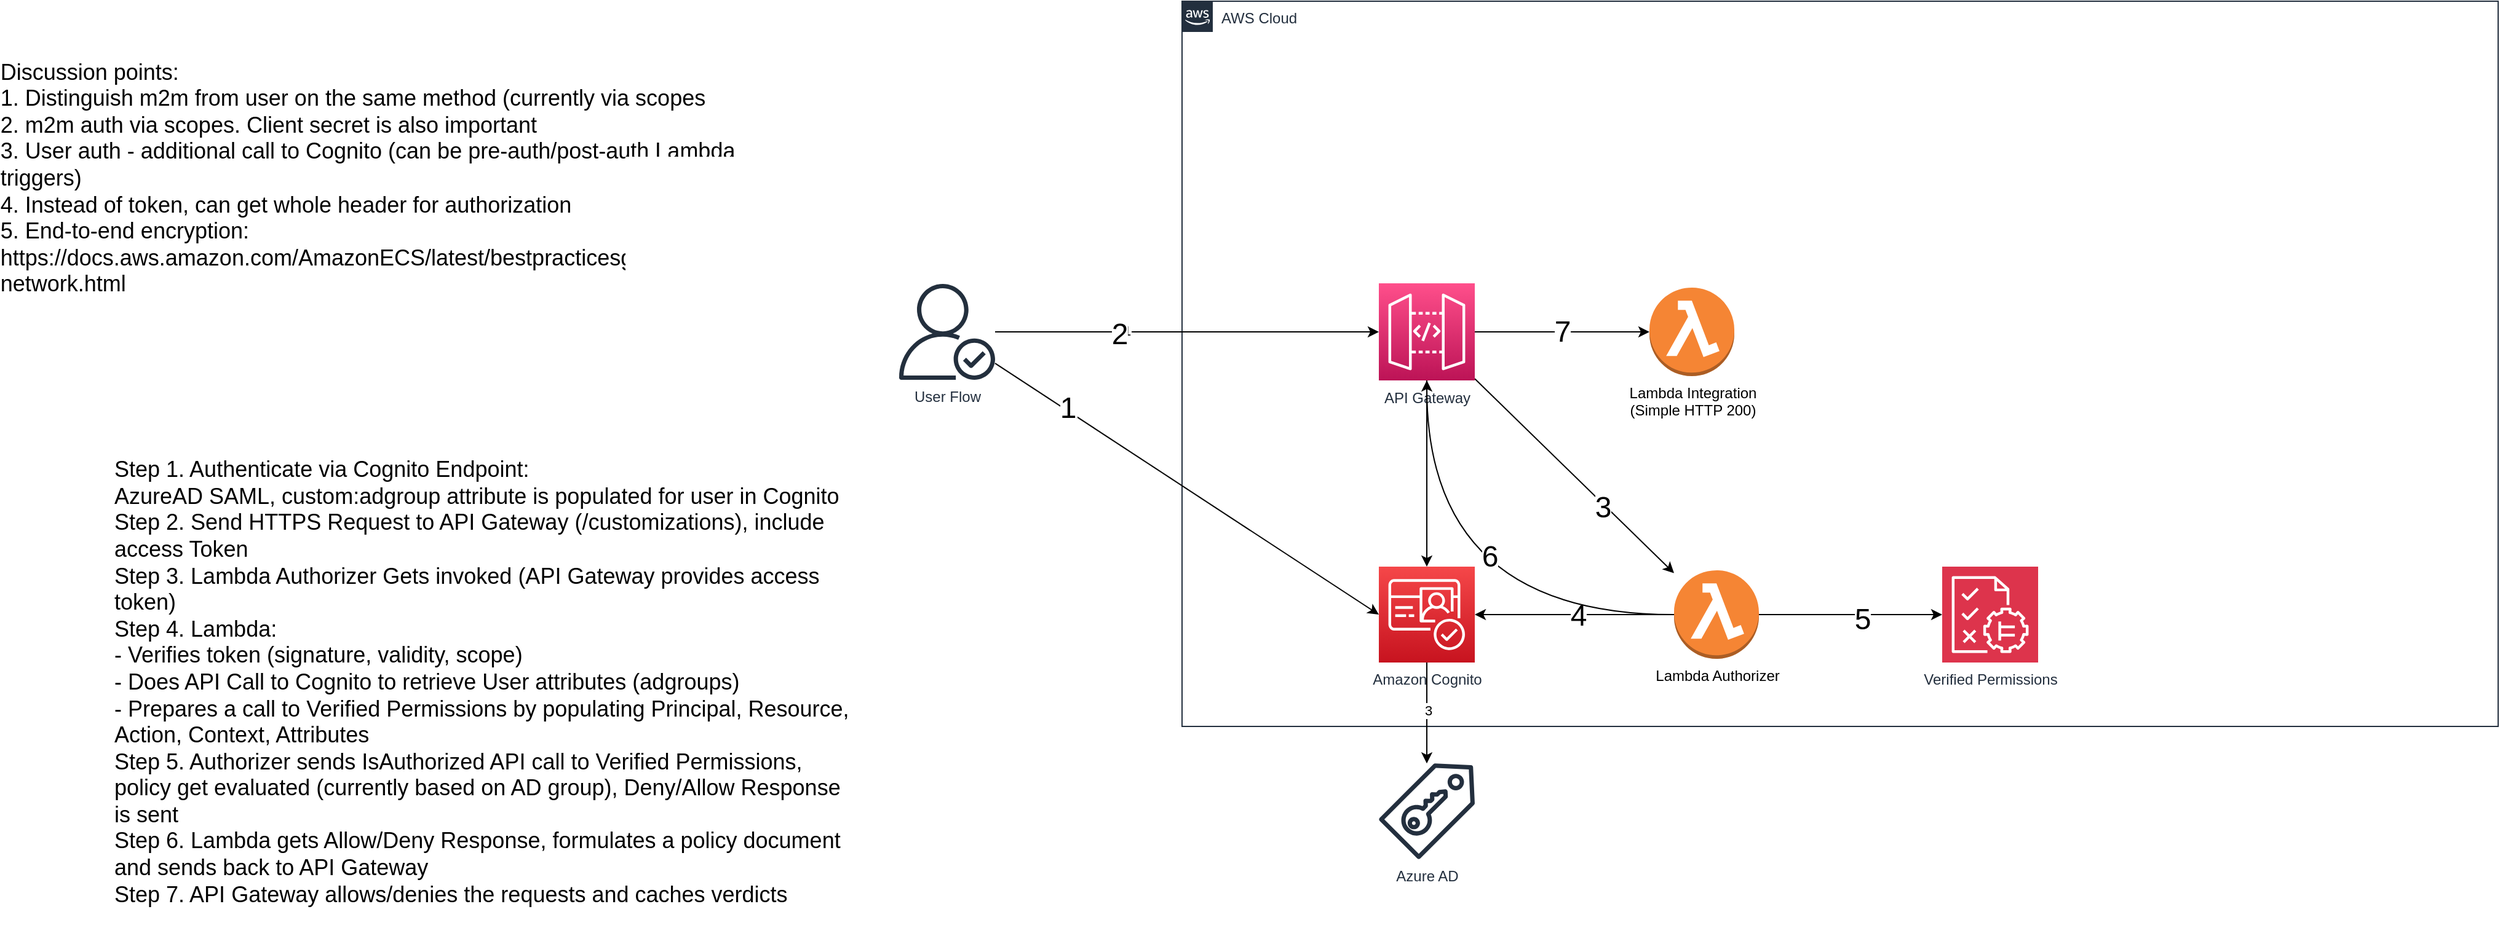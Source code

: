 <mxfile version="22.0.3" type="device" pages="2">
  <diagram name="User Flow" id="MLoj0KbqtaqQzhvXhUlK">
    <mxGraphModel dx="1194" dy="616" grid="1" gridSize="10" guides="1" tooltips="1" connect="1" arrows="1" fold="1" page="1" pageScale="1" pageWidth="827" pageHeight="1169" math="0" shadow="0">
      <root>
        <mxCell id="NTPoKg5UyQzRyYGZHsLq-0" />
        <mxCell id="NTPoKg5UyQzRyYGZHsLq-1" parent="NTPoKg5UyQzRyYGZHsLq-0" />
        <mxCell id="NTPoKg5UyQzRyYGZHsLq-2" value="AWS Cloud" style="points=[[0,0],[0.25,0],[0.5,0],[0.75,0],[1,0],[1,0.25],[1,0.5],[1,0.75],[1,1],[0.75,1],[0.5,1],[0.25,1],[0,1],[0,0.75],[0,0.5],[0,0.25]];outlineConnect=0;gradientColor=none;html=1;whiteSpace=wrap;fontSize=12;fontStyle=0;shape=mxgraph.aws4.group;grIcon=mxgraph.aws4.group_aws_cloud_alt;strokeColor=#232F3E;fillColor=none;verticalAlign=top;align=left;spacingLeft=30;fontColor=#232F3E;dashed=0;" parent="NTPoKg5UyQzRyYGZHsLq-1" vertex="1">
          <mxGeometry x="1320" y="20" width="1070" height="590" as="geometry" />
        </mxCell>
        <mxCell id="NTPoKg5UyQzRyYGZHsLq-3" style="edgeStyle=orthogonalEdgeStyle;rounded=0;orthogonalLoop=1;jettySize=auto;html=1;fontSize=16;startArrow=none;startFill=0;endArrow=classic;endFill=1;strokeWidth=1;" parent="NTPoKg5UyQzRyYGZHsLq-1" source="NTPoKg5UyQzRyYGZHsLq-5" target="NTPoKg5UyQzRyYGZHsLq-13" edge="1">
          <mxGeometry relative="1" as="geometry" />
        </mxCell>
        <mxCell id="NTPoKg5UyQzRyYGZHsLq-4" value="3" style="edgeLabel;html=1;align=center;verticalAlign=middle;resizable=0;points=[];" parent="NTPoKg5UyQzRyYGZHsLq-3" vertex="1" connectable="0">
          <mxGeometry x="-0.05" y="1" relative="1" as="geometry">
            <mxPoint as="offset" />
          </mxGeometry>
        </mxCell>
        <mxCell id="NTPoKg5UyQzRyYGZHsLq-5" value="Amazon Cognito" style="sketch=0;points=[[0,0,0],[0.25,0,0],[0.5,0,0],[0.75,0,0],[1,0,0],[0,1,0],[0.25,1,0],[0.5,1,0],[0.75,1,0],[1,1,0],[0,0.25,0],[0,0.5,0],[0,0.75,0],[1,0.25,0],[1,0.5,0],[1,0.75,0]];outlineConnect=0;fontColor=#232F3E;gradientColor=#F54749;gradientDirection=north;fillColor=#C7131F;strokeColor=#ffffff;dashed=0;verticalLabelPosition=bottom;verticalAlign=top;align=center;html=1;fontSize=12;fontStyle=0;aspect=fixed;shape=mxgraph.aws4.resourceIcon;resIcon=mxgraph.aws4.cognito;" parent="NTPoKg5UyQzRyYGZHsLq-1" vertex="1">
          <mxGeometry x="1480" y="480" width="78" height="78" as="geometry" />
        </mxCell>
        <mxCell id="NTPoKg5UyQzRyYGZHsLq-6" style="rounded=0;orthogonalLoop=1;jettySize=auto;html=1;entryX=0;entryY=0.5;entryDx=0;entryDy=0;entryPerimeter=0;fontSize=16;startArrow=none;startFill=0;endArrow=classic;endFill=1;strokeWidth=1;" parent="NTPoKg5UyQzRyYGZHsLq-1" source="NTPoKg5UyQzRyYGZHsLq-18" target="NTPoKg5UyQzRyYGZHsLq-12" edge="1">
          <mxGeometry relative="1" as="geometry">
            <mxPoint x="1147.447" y="497.907" as="sourcePoint" />
          </mxGeometry>
        </mxCell>
        <mxCell id="NTPoKg5UyQzRyYGZHsLq-7" value="1" style="edgeLabel;html=1;align=center;verticalAlign=middle;resizable=0;points=[];" parent="NTPoKg5UyQzRyYGZHsLq-6" vertex="1" connectable="0">
          <mxGeometry x="-0.316" relative="1" as="geometry">
            <mxPoint y="-1" as="offset" />
          </mxGeometry>
        </mxCell>
        <mxCell id="arEcgh8xWxT77exHGMvM-1" value="&lt;font style=&quot;font-size: 24px;&quot;&gt;2&lt;/font&gt;" style="edgeLabel;html=1;align=center;verticalAlign=middle;resizable=0;points=[];" parent="NTPoKg5UyQzRyYGZHsLq-6" vertex="1" connectable="0">
          <mxGeometry x="-0.354" y="-2" relative="1" as="geometry">
            <mxPoint as="offset" />
          </mxGeometry>
        </mxCell>
        <mxCell id="NTPoKg5UyQzRyYGZHsLq-8" style="rounded=0;orthogonalLoop=1;jettySize=auto;html=1;entryX=0;entryY=0.5;entryDx=0;entryDy=0;entryPerimeter=0;fontSize=16;startArrow=none;startFill=0;endArrow=classic;endFill=1;strokeWidth=1;" parent="NTPoKg5UyQzRyYGZHsLq-1" source="NTPoKg5UyQzRyYGZHsLq-18" target="NTPoKg5UyQzRyYGZHsLq-5" edge="1">
          <mxGeometry relative="1" as="geometry">
            <mxPoint x="1147.447" y="519" as="sourcePoint" />
          </mxGeometry>
        </mxCell>
        <mxCell id="NTPoKg5UyQzRyYGZHsLq-9" value="2" style="edgeLabel;html=1;align=center;verticalAlign=middle;resizable=0;points=[];" parent="NTPoKg5UyQzRyYGZHsLq-8" vertex="1" connectable="0">
          <mxGeometry x="-0.6" relative="1" as="geometry">
            <mxPoint as="offset" />
          </mxGeometry>
        </mxCell>
        <mxCell id="arEcgh8xWxT77exHGMvM-2" value="&lt;font style=&quot;font-size: 24px;&quot;&gt;1&lt;/font&gt;" style="edgeLabel;html=1;align=center;verticalAlign=middle;resizable=0;points=[];" parent="NTPoKg5UyQzRyYGZHsLq-8" vertex="1" connectable="0">
          <mxGeometry x="-0.633" y="2" relative="1" as="geometry">
            <mxPoint as="offset" />
          </mxGeometry>
        </mxCell>
        <mxCell id="NTPoKg5UyQzRyYGZHsLq-10" value="&lt;font style=&quot;font-size: 24px;&quot;&gt;7&lt;/font&gt;" style="edgeStyle=orthogonalEdgeStyle;rounded=0;orthogonalLoop=1;jettySize=auto;html=1;entryX=0;entryY=0.5;entryDx=0;entryDy=0;entryPerimeter=0;fontSize=16;startArrow=none;startFill=0;endArrow=classic;endFill=1;strokeWidth=1;" parent="NTPoKg5UyQzRyYGZHsLq-1" source="NTPoKg5UyQzRyYGZHsLq-12" target="NTPoKg5UyQzRyYGZHsLq-15" edge="1">
          <mxGeometry relative="1" as="geometry">
            <mxPoint x="1670.0" y="289" as="targetPoint" />
          </mxGeometry>
        </mxCell>
        <mxCell id="NTPoKg5UyQzRyYGZHsLq-11" style="rounded=0;orthogonalLoop=1;jettySize=auto;html=1;entryX=0.5;entryY=0;entryDx=0;entryDy=0;entryPerimeter=0;fontSize=16;startArrow=none;startFill=0;endArrow=classic;endFill=1;strokeWidth=1;exitX=0.5;exitY=1;exitDx=0;exitDy=0;exitPerimeter=0;" parent="NTPoKg5UyQzRyYGZHsLq-1" source="NTPoKg5UyQzRyYGZHsLq-12" target="NTPoKg5UyQzRyYGZHsLq-5" edge="1">
          <mxGeometry relative="1" as="geometry" />
        </mxCell>
        <mxCell id="m7LpUPvvOH7dx9Ipu9ex-2" style="rounded=0;orthogonalLoop=1;jettySize=auto;html=1;" parent="NTPoKg5UyQzRyYGZHsLq-1" source="NTPoKg5UyQzRyYGZHsLq-12" target="m7LpUPvvOH7dx9Ipu9ex-1" edge="1">
          <mxGeometry relative="1" as="geometry" />
        </mxCell>
        <mxCell id="m7LpUPvvOH7dx9Ipu9ex-3" value="&lt;font style=&quot;font-size: 24px;&quot;&gt;3&lt;/font&gt;" style="edgeLabel;html=1;align=center;verticalAlign=middle;resizable=0;points=[];" parent="m7LpUPvvOH7dx9Ipu9ex-2" vertex="1" connectable="0">
          <mxGeometry x="0.303" y="-2" relative="1" as="geometry">
            <mxPoint as="offset" />
          </mxGeometry>
        </mxCell>
        <mxCell id="NTPoKg5UyQzRyYGZHsLq-12" value="API Gateway" style="sketch=0;points=[[0,0,0],[0.25,0,0],[0.5,0,0],[0.75,0,0],[1,0,0],[0,1,0],[0.25,1,0],[0.5,1,0],[0.75,1,0],[1,1,0],[0,0.25,0],[0,0.5,0],[0,0.75,0],[1,0.25,0],[1,0.5,0],[1,0.75,0]];outlineConnect=0;fontColor=#232F3E;gradientColor=#FF4F8B;gradientDirection=north;fillColor=#BC1356;strokeColor=#ffffff;dashed=0;verticalLabelPosition=bottom;verticalAlign=top;align=center;html=1;fontSize=12;fontStyle=0;aspect=fixed;shape=mxgraph.aws4.resourceIcon;resIcon=mxgraph.aws4.api_gateway;" parent="NTPoKg5UyQzRyYGZHsLq-1" vertex="1">
          <mxGeometry x="1480" y="249.5" width="78" height="79" as="geometry" />
        </mxCell>
        <mxCell id="NTPoKg5UyQzRyYGZHsLq-13" value="Azure AD" style="sketch=0;outlineConnect=0;fontColor=#232F3E;gradientColor=none;fillColor=#232F3E;strokeColor=none;dashed=0;verticalLabelPosition=bottom;verticalAlign=top;align=center;html=1;fontSize=12;fontStyle=0;aspect=fixed;pointerEvents=1;shape=mxgraph.aws4.saml_token;" parent="NTPoKg5UyQzRyYGZHsLq-1" vertex="1">
          <mxGeometry x="1480" y="640" width="78" height="78" as="geometry" />
        </mxCell>
        <mxCell id="NTPoKg5UyQzRyYGZHsLq-15" value="Lambda Integration&lt;br&gt;(Simple HTTP 200)" style="outlineConnect=0;dashed=0;verticalLabelPosition=bottom;verticalAlign=top;align=center;html=1;shape=mxgraph.aws3.lambda_function;fillColor=#F58534;gradientColor=none;" parent="NTPoKg5UyQzRyYGZHsLq-1" vertex="1">
          <mxGeometry x="1700" y="253" width="69" height="72" as="geometry" />
        </mxCell>
        <mxCell id="NTPoKg5UyQzRyYGZHsLq-18" value="User Flow" style="sketch=0;outlineConnect=0;fontColor=#232F3E;gradientColor=none;fillColor=#232F3D;strokeColor=none;dashed=0;verticalLabelPosition=bottom;verticalAlign=top;align=center;html=1;fontSize=12;fontStyle=0;aspect=fixed;pointerEvents=1;shape=mxgraph.aws4.authenticated_user;" parent="NTPoKg5UyQzRyYGZHsLq-1" vertex="1">
          <mxGeometry x="1090" y="250" width="78" height="78" as="geometry" />
        </mxCell>
        <mxCell id="m7LpUPvvOH7dx9Ipu9ex-0" value="&lt;font style=&quot;font-size: 18px;&quot;&gt;Step 1. Authenticate via Cognito Endpoint:&lt;br&gt;AzureAD SAML, custom:adgroup attribute is populated for user in Cognito&lt;br&gt;Step 2. Send HTTPS Request to API Gateway (/customizations), include access Token&lt;br&gt;Step 3. Lambda Authorizer Gets invoked (API Gateway provides access token)&lt;br&gt;Step 4. Lambda:&lt;br&gt;- Verifies token (signature, validity, scope)&lt;br&gt;- Does API Call to Cognito to retrieve User attributes (adgroups)&lt;br&gt;- Prepares a call to Verified Permissions by populating Principal, Resource, Action, Context, Attributes&lt;br&gt;Step 5. Authorizer sends IsAuthorized API call to Verified Permissions, policy get evaluated (currently based on AD group), Deny/Allow Response is sent&lt;br&gt;Step 6. Lambda gets Allow/Deny Response, formulates a policy document and sends back to API Gateway&lt;br&gt;Step 7. API Gateway allows/denies the requests and caches verdicts&lt;br&gt;&amp;nbsp;&lt;br&gt;&lt;/font&gt;" style="text;html=1;strokeColor=none;fillColor=none;align=left;verticalAlign=middle;whiteSpace=wrap;rounded=0;" parent="NTPoKg5UyQzRyYGZHsLq-1" vertex="1">
          <mxGeometry x="450" y="445" width="610" height="280" as="geometry" />
        </mxCell>
        <mxCell id="m7LpUPvvOH7dx9Ipu9ex-4" style="edgeStyle=orthogonalEdgeStyle;rounded=0;orthogonalLoop=1;jettySize=auto;html=1;" parent="NTPoKg5UyQzRyYGZHsLq-1" source="m7LpUPvvOH7dx9Ipu9ex-1" target="NTPoKg5UyQzRyYGZHsLq-5" edge="1">
          <mxGeometry relative="1" as="geometry" />
        </mxCell>
        <mxCell id="m7LpUPvvOH7dx9Ipu9ex-5" value="&lt;font style=&quot;font-size: 24px;&quot;&gt;4&lt;/font&gt;" style="edgeLabel;html=1;align=center;verticalAlign=middle;resizable=0;points=[];" parent="m7LpUPvvOH7dx9Ipu9ex-4" vertex="1" connectable="0">
          <mxGeometry x="-0.037" y="1" relative="1" as="geometry">
            <mxPoint as="offset" />
          </mxGeometry>
        </mxCell>
        <mxCell id="m7LpUPvvOH7dx9Ipu9ex-7" style="edgeStyle=orthogonalEdgeStyle;rounded=0;orthogonalLoop=1;jettySize=auto;html=1;" parent="NTPoKg5UyQzRyYGZHsLq-1" source="m7LpUPvvOH7dx9Ipu9ex-1" target="m7LpUPvvOH7dx9Ipu9ex-6" edge="1">
          <mxGeometry relative="1" as="geometry" />
        </mxCell>
        <mxCell id="m7LpUPvvOH7dx9Ipu9ex-8" value="&lt;font style=&quot;font-size: 24px;&quot;&gt;5&lt;/font&gt;" style="edgeLabel;html=1;align=center;verticalAlign=middle;resizable=0;points=[];" parent="m7LpUPvvOH7dx9Ipu9ex-7" vertex="1" connectable="0">
          <mxGeometry x="0.128" y="-3" relative="1" as="geometry">
            <mxPoint y="1" as="offset" />
          </mxGeometry>
        </mxCell>
        <mxCell id="m7LpUPvvOH7dx9Ipu9ex-10" style="edgeStyle=orthogonalEdgeStyle;rounded=0;orthogonalLoop=1;jettySize=auto;html=1;curved=1;" parent="NTPoKg5UyQzRyYGZHsLq-1" source="m7LpUPvvOH7dx9Ipu9ex-1" target="NTPoKg5UyQzRyYGZHsLq-12" edge="1">
          <mxGeometry relative="1" as="geometry" />
        </mxCell>
        <mxCell id="m7LpUPvvOH7dx9Ipu9ex-11" value="&lt;font style=&quot;font-size: 24px;&quot;&gt;6&lt;/font&gt;" style="edgeLabel;html=1;align=center;verticalAlign=middle;resizable=0;points=[];" parent="m7LpUPvvOH7dx9Ipu9ex-10" vertex="1" connectable="0">
          <mxGeometry x="-0.234" y="-47" relative="1" as="geometry">
            <mxPoint as="offset" />
          </mxGeometry>
        </mxCell>
        <mxCell id="m7LpUPvvOH7dx9Ipu9ex-1" value="Lambda Authorizer" style="outlineConnect=0;dashed=0;verticalLabelPosition=bottom;verticalAlign=top;align=center;html=1;shape=mxgraph.aws3.lambda_function;fillColor=#F58534;gradientColor=none;" parent="NTPoKg5UyQzRyYGZHsLq-1" vertex="1">
          <mxGeometry x="1720" y="483" width="69" height="72" as="geometry" />
        </mxCell>
        <mxCell id="m7LpUPvvOH7dx9Ipu9ex-6" value="Verified Permissions" style="sketch=0;points=[[0,0,0],[0.25,0,0],[0.5,0,0],[0.75,0,0],[1,0,0],[0,1,0],[0.25,1,0],[0.5,1,0],[0.75,1,0],[1,1,0],[0,0.25,0],[0,0.5,0],[0,0.75,0],[1,0.25,0],[1,0.5,0],[1,0.75,0]];outlineConnect=0;fontColor=#232F3E;fillColor=#DD344C;strokeColor=#ffffff;dashed=0;verticalLabelPosition=bottom;verticalAlign=top;align=center;html=1;fontSize=12;fontStyle=0;aspect=fixed;shape=mxgraph.aws4.resourceIcon;resIcon=mxgraph.aws4.verified_permissions;" parent="NTPoKg5UyQzRyYGZHsLq-1" vertex="1">
          <mxGeometry x="1938" y="480" width="78" height="78" as="geometry" />
        </mxCell>
        <mxCell id="RpuxEUnEA7zOriXJrgPf-0" value="&lt;div style=&quot;text-align: left;&quot;&gt;&lt;span style=&quot;font-size: 18px; background-color: initial;&quot;&gt;Discussion points:&lt;/span&gt;&lt;/div&gt;&lt;div style=&quot;text-align: left;&quot;&gt;&lt;span style=&quot;font-size: 18px;&quot;&gt;1. Distinguish m2m from user on the same method (currently via scopes&lt;br&gt;2. m2m auth via scopes. Client secret is also important&lt;/span&gt;&lt;/div&gt;&lt;div style=&quot;text-align: left;&quot;&gt;&lt;span style=&quot;font-size: 18px;&quot;&gt;3. User auth - additional call to Cognito (can be pre-auth/post-auth Lambda triggers)&lt;/span&gt;&lt;/div&gt;&lt;div style=&quot;text-align: left;&quot;&gt;&lt;span style=&quot;font-size: 18px;&quot;&gt;4. Instead of token, can get whole header for authorization&lt;/span&gt;&lt;/div&gt;&lt;div style=&quot;text-align: left;&quot;&gt;&lt;span style=&quot;font-size: 18px;&quot;&gt;5. End-to-end encryption:&amp;nbsp;&lt;/span&gt;&lt;/div&gt;&lt;div style=&quot;text-align: left;&quot;&gt;&lt;font style=&quot;font-size: 18px;&quot;&gt;https://docs.aws.amazon.com/AmazonECS/latest/bestpracticesguide/security-network.html&lt;/font&gt;&lt;/div&gt;&lt;div style=&quot;text-align: left;&quot;&gt;&lt;span style=&quot;font-size: 18px;&quot;&gt;&lt;br&gt;&lt;/span&gt;&lt;/div&gt;" style="text;html=1;strokeColor=none;fillColor=none;align=center;verticalAlign=middle;whiteSpace=wrap;rounded=0;" parent="NTPoKg5UyQzRyYGZHsLq-1" vertex="1">
          <mxGeometry x="380" y="50" width="580" height="250" as="geometry" />
        </mxCell>
      </root>
    </mxGraphModel>
  </diagram>
  <diagram name="Machine Flow" id="q4wLc1gF7H8RgFfnizzF">
    <mxGraphModel dx="3411" dy="1760" grid="1" gridSize="10" guides="1" tooltips="1" connect="1" arrows="1" fold="1" page="1" pageScale="1" pageWidth="827" pageHeight="1169" math="0" shadow="0">
      <root>
        <mxCell id="aZJFhACK_O_t7PdpJRzZ-0" />
        <mxCell id="aZJFhACK_O_t7PdpJRzZ-1" parent="aZJFhACK_O_t7PdpJRzZ-0" />
        <mxCell id="aZJFhACK_O_t7PdpJRzZ-2" value="AWS Cloud" style="points=[[0,0],[0.25,0],[0.5,0],[0.75,0],[1,0],[1,0.25],[1,0.5],[1,0.75],[1,1],[0.75,1],[0.5,1],[0.25,1],[0,1],[0,0.75],[0,0.5],[0,0.25]];outlineConnect=0;gradientColor=none;html=1;whiteSpace=wrap;fontSize=12;fontStyle=0;shape=mxgraph.aws4.group;grIcon=mxgraph.aws4.group_aws_cloud_alt;strokeColor=#232F3E;fillColor=none;verticalAlign=top;align=left;spacingLeft=30;fontColor=#232F3E;dashed=0;" parent="aZJFhACK_O_t7PdpJRzZ-1" vertex="1">
          <mxGeometry x="1320" y="20" width="1070" height="590" as="geometry" />
        </mxCell>
        <mxCell id="aZJFhACK_O_t7PdpJRzZ-3" style="edgeStyle=orthogonalEdgeStyle;rounded=0;orthogonalLoop=1;jettySize=auto;html=1;fontSize=16;startArrow=none;startFill=0;endArrow=classic;endFill=1;strokeWidth=1;" parent="aZJFhACK_O_t7PdpJRzZ-1" source="aZJFhACK_O_t7PdpJRzZ-5" target="aZJFhACK_O_t7PdpJRzZ-17" edge="1">
          <mxGeometry relative="1" as="geometry" />
        </mxCell>
        <mxCell id="aZJFhACK_O_t7PdpJRzZ-4" value="3" style="edgeLabel;html=1;align=center;verticalAlign=middle;resizable=0;points=[];" parent="aZJFhACK_O_t7PdpJRzZ-3" vertex="1" connectable="0">
          <mxGeometry x="-0.05" y="1" relative="1" as="geometry">
            <mxPoint as="offset" />
          </mxGeometry>
        </mxCell>
        <mxCell id="aZJFhACK_O_t7PdpJRzZ-5" value="Amazon Cognito" style="sketch=0;points=[[0,0,0],[0.25,0,0],[0.5,0,0],[0.75,0,0],[1,0,0],[0,1,0],[0.25,1,0],[0.5,1,0],[0.75,1,0],[1,1,0],[0,0.25,0],[0,0.5,0],[0,0.75,0],[1,0.25,0],[1,0.5,0],[1,0.75,0]];outlineConnect=0;fontColor=#232F3E;gradientColor=#F54749;gradientDirection=north;fillColor=#C7131F;strokeColor=#ffffff;dashed=0;verticalLabelPosition=bottom;verticalAlign=top;align=center;html=1;fontSize=12;fontStyle=0;aspect=fixed;shape=mxgraph.aws4.resourceIcon;resIcon=mxgraph.aws4.cognito;" parent="aZJFhACK_O_t7PdpJRzZ-1" vertex="1">
          <mxGeometry x="1480" y="480" width="78" height="78" as="geometry" />
        </mxCell>
        <mxCell id="aZJFhACK_O_t7PdpJRzZ-6" style="rounded=0;orthogonalLoop=1;jettySize=auto;html=1;entryX=0;entryY=0.5;entryDx=0;entryDy=0;entryPerimeter=0;fontSize=16;startArrow=none;startFill=0;endArrow=classic;endFill=1;strokeWidth=1;" parent="aZJFhACK_O_t7PdpJRzZ-1" source="Jlophnzx9Rl_iaPqfvUX-0" target="aZJFhACK_O_t7PdpJRzZ-16" edge="1">
          <mxGeometry relative="1" as="geometry">
            <mxPoint x="1168" y="289" as="sourcePoint" />
          </mxGeometry>
        </mxCell>
        <mxCell id="aZJFhACK_O_t7PdpJRzZ-7" value="1" style="edgeLabel;html=1;align=center;verticalAlign=middle;resizable=0;points=[];" parent="aZJFhACK_O_t7PdpJRzZ-6" vertex="1" connectable="0">
          <mxGeometry x="-0.316" relative="1" as="geometry">
            <mxPoint y="-1" as="offset" />
          </mxGeometry>
        </mxCell>
        <mxCell id="aZJFhACK_O_t7PdpJRzZ-8" value="&lt;font style=&quot;font-size: 24px;&quot;&gt;2&lt;/font&gt;" style="edgeLabel;html=1;align=center;verticalAlign=middle;resizable=0;points=[];" parent="aZJFhACK_O_t7PdpJRzZ-6" vertex="1" connectable="0">
          <mxGeometry x="-0.354" y="-2" relative="1" as="geometry">
            <mxPoint as="offset" />
          </mxGeometry>
        </mxCell>
        <mxCell id="aZJFhACK_O_t7PdpJRzZ-9" style="rounded=0;orthogonalLoop=1;jettySize=auto;html=1;entryX=0;entryY=0.5;entryDx=0;entryDy=0;entryPerimeter=0;fontSize=16;startArrow=none;startFill=0;endArrow=classic;endFill=1;strokeWidth=1;" parent="aZJFhACK_O_t7PdpJRzZ-1" source="Jlophnzx9Rl_iaPqfvUX-0" target="aZJFhACK_O_t7PdpJRzZ-5" edge="1">
          <mxGeometry relative="1" as="geometry">
            <mxPoint x="1168" y="314.556" as="sourcePoint" />
          </mxGeometry>
        </mxCell>
        <mxCell id="aZJFhACK_O_t7PdpJRzZ-10" value="2" style="edgeLabel;html=1;align=center;verticalAlign=middle;resizable=0;points=[];" parent="aZJFhACK_O_t7PdpJRzZ-9" vertex="1" connectable="0">
          <mxGeometry x="-0.6" relative="1" as="geometry">
            <mxPoint as="offset" />
          </mxGeometry>
        </mxCell>
        <mxCell id="aZJFhACK_O_t7PdpJRzZ-11" value="&lt;font style=&quot;font-size: 24px;&quot;&gt;1&lt;/font&gt;" style="edgeLabel;html=1;align=center;verticalAlign=middle;resizable=0;points=[];" parent="aZJFhACK_O_t7PdpJRzZ-9" vertex="1" connectable="0">
          <mxGeometry x="-0.633" y="2" relative="1" as="geometry">
            <mxPoint as="offset" />
          </mxGeometry>
        </mxCell>
        <mxCell id="aZJFhACK_O_t7PdpJRzZ-12" value="&lt;font style=&quot;font-size: 24px;&quot;&gt;6&lt;/font&gt;" style="edgeStyle=orthogonalEdgeStyle;rounded=0;orthogonalLoop=1;jettySize=auto;html=1;entryX=0;entryY=0.5;entryDx=0;entryDy=0;entryPerimeter=0;fontSize=16;startArrow=none;startFill=0;endArrow=classic;endFill=1;strokeWidth=1;" parent="aZJFhACK_O_t7PdpJRzZ-1" source="aZJFhACK_O_t7PdpJRzZ-16" target="aZJFhACK_O_t7PdpJRzZ-19" edge="1">
          <mxGeometry relative="1" as="geometry">
            <mxPoint x="1670.0" y="289" as="targetPoint" />
          </mxGeometry>
        </mxCell>
        <mxCell id="aZJFhACK_O_t7PdpJRzZ-13" style="rounded=0;orthogonalLoop=1;jettySize=auto;html=1;entryX=0.5;entryY=0;entryDx=0;entryDy=0;entryPerimeter=0;fontSize=16;startArrow=none;startFill=0;endArrow=classic;endFill=1;strokeWidth=1;exitX=0.5;exitY=1;exitDx=0;exitDy=0;exitPerimeter=0;" parent="aZJFhACK_O_t7PdpJRzZ-1" source="aZJFhACK_O_t7PdpJRzZ-16" target="aZJFhACK_O_t7PdpJRzZ-5" edge="1">
          <mxGeometry relative="1" as="geometry" />
        </mxCell>
        <mxCell id="aZJFhACK_O_t7PdpJRzZ-14" style="rounded=0;orthogonalLoop=1;jettySize=auto;html=1;" parent="aZJFhACK_O_t7PdpJRzZ-1" source="aZJFhACK_O_t7PdpJRzZ-16" target="aZJFhACK_O_t7PdpJRzZ-29" edge="1">
          <mxGeometry relative="1" as="geometry" />
        </mxCell>
        <mxCell id="aZJFhACK_O_t7PdpJRzZ-15" value="&lt;font style=&quot;font-size: 24px;&quot;&gt;3&lt;/font&gt;" style="edgeLabel;html=1;align=center;verticalAlign=middle;resizable=0;points=[];" parent="aZJFhACK_O_t7PdpJRzZ-14" vertex="1" connectable="0">
          <mxGeometry x="0.303" y="-2" relative="1" as="geometry">
            <mxPoint as="offset" />
          </mxGeometry>
        </mxCell>
        <mxCell id="aZJFhACK_O_t7PdpJRzZ-16" value="API Gateway" style="sketch=0;points=[[0,0,0],[0.25,0,0],[0.5,0,0],[0.75,0,0],[1,0,0],[0,1,0],[0.25,1,0],[0.5,1,0],[0.75,1,0],[1,1,0],[0,0.25,0],[0,0.5,0],[0,0.75,0],[1,0.25,0],[1,0.5,0],[1,0.75,0]];outlineConnect=0;fontColor=#232F3E;gradientColor=#FF4F8B;gradientDirection=north;fillColor=#BC1356;strokeColor=#ffffff;dashed=0;verticalLabelPosition=bottom;verticalAlign=top;align=center;html=1;fontSize=12;fontStyle=0;aspect=fixed;shape=mxgraph.aws4.resourceIcon;resIcon=mxgraph.aws4.api_gateway;" parent="aZJFhACK_O_t7PdpJRzZ-1" vertex="1">
          <mxGeometry x="1480" y="249.5" width="78" height="79" as="geometry" />
        </mxCell>
        <mxCell id="aZJFhACK_O_t7PdpJRzZ-17" value="Azure AD" style="sketch=0;outlineConnect=0;fontColor=#232F3E;gradientColor=none;fillColor=#232F3E;strokeColor=none;dashed=0;verticalLabelPosition=bottom;verticalAlign=top;align=center;html=1;fontSize=12;fontStyle=0;aspect=fixed;pointerEvents=1;shape=mxgraph.aws4.saml_token;" parent="aZJFhACK_O_t7PdpJRzZ-1" vertex="1">
          <mxGeometry x="1480" y="640" width="78" height="78" as="geometry" />
        </mxCell>
        <mxCell id="aZJFhACK_O_t7PdpJRzZ-19" value="Lambda Integration&lt;br&gt;(Simple HTTP 200)" style="outlineConnect=0;dashed=0;verticalLabelPosition=bottom;verticalAlign=top;align=center;html=1;shape=mxgraph.aws3.lambda_function;fillColor=#F58534;gradientColor=none;" parent="aZJFhACK_O_t7PdpJRzZ-1" vertex="1">
          <mxGeometry x="1700" y="253" width="69" height="72" as="geometry" />
        </mxCell>
        <mxCell id="aZJFhACK_O_t7PdpJRzZ-22" value="&lt;font style=&quot;font-size: 18px;&quot;&gt;Step 1. Authenticate via Cognito Endpoint, access token contains scope&lt;br&gt;Step 2. Send HTTPS Request to API Gateway (/customizations), include access Token&lt;br&gt;Step 3. Lambda Authorizer Gets invoked (API Gateway provides access token)&lt;br&gt;Step 4. Lambda:&lt;br&gt;- Verifies token (signature, validity, scope)&lt;br&gt;- Prepares a call to Verified Permissions by populating Principal, Resource, Action, Context, Attributes (scope)&lt;br&gt;- Sends IsAuthorized API call to Verified Permissions, policy get evaluated (currently based on scope), Deny/Allow Response is sent&lt;br&gt;Step 5. Lambda gets Allow/Deny Response, formulates a policy document and sends back to API Gateway&lt;br&gt;Step 6. API Gateway allows/denies the requests and caches verdicts&lt;br&gt;&amp;nbsp;&lt;br&gt;&lt;/font&gt;" style="text;html=1;strokeColor=none;fillColor=none;align=left;verticalAlign=middle;whiteSpace=wrap;rounded=0;" parent="aZJFhACK_O_t7PdpJRzZ-1" vertex="1">
          <mxGeometry x="631" y="500" width="610" height="280" as="geometry" />
        </mxCell>
        <mxCell id="aZJFhACK_O_t7PdpJRzZ-25" style="edgeStyle=orthogonalEdgeStyle;rounded=0;orthogonalLoop=1;jettySize=auto;html=1;" parent="aZJFhACK_O_t7PdpJRzZ-1" source="aZJFhACK_O_t7PdpJRzZ-29" target="aZJFhACK_O_t7PdpJRzZ-30" edge="1">
          <mxGeometry relative="1" as="geometry" />
        </mxCell>
        <mxCell id="aZJFhACK_O_t7PdpJRzZ-26" value="&lt;font style=&quot;font-size: 24px;&quot;&gt;4&lt;/font&gt;" style="edgeLabel;html=1;align=center;verticalAlign=middle;resizable=0;points=[];" parent="aZJFhACK_O_t7PdpJRzZ-25" vertex="1" connectable="0">
          <mxGeometry x="0.128" y="-3" relative="1" as="geometry">
            <mxPoint y="1" as="offset" />
          </mxGeometry>
        </mxCell>
        <mxCell id="aZJFhACK_O_t7PdpJRzZ-27" style="edgeStyle=orthogonalEdgeStyle;rounded=0;orthogonalLoop=1;jettySize=auto;html=1;curved=1;" parent="aZJFhACK_O_t7PdpJRzZ-1" source="aZJFhACK_O_t7PdpJRzZ-29" target="aZJFhACK_O_t7PdpJRzZ-16" edge="1">
          <mxGeometry relative="1" as="geometry" />
        </mxCell>
        <mxCell id="aZJFhACK_O_t7PdpJRzZ-28" value="&lt;font style=&quot;font-size: 24px;&quot;&gt;5&lt;/font&gt;" style="edgeLabel;html=1;align=center;verticalAlign=middle;resizable=0;points=[];" parent="aZJFhACK_O_t7PdpJRzZ-27" vertex="1" connectable="0">
          <mxGeometry x="-0.234" y="-47" relative="1" as="geometry">
            <mxPoint as="offset" />
          </mxGeometry>
        </mxCell>
        <mxCell id="aZJFhACK_O_t7PdpJRzZ-29" value="Lambda Authorizer" style="outlineConnect=0;dashed=0;verticalLabelPosition=bottom;verticalAlign=top;align=center;html=1;shape=mxgraph.aws3.lambda_function;fillColor=#F58534;gradientColor=none;" parent="aZJFhACK_O_t7PdpJRzZ-1" vertex="1">
          <mxGeometry x="1720" y="483" width="69" height="72" as="geometry" />
        </mxCell>
        <mxCell id="aZJFhACK_O_t7PdpJRzZ-30" value="Verified Permissions" style="sketch=0;points=[[0,0,0],[0.25,0,0],[0.5,0,0],[0.75,0,0],[1,0,0],[0,1,0],[0.25,1,0],[0.5,1,0],[0.75,1,0],[1,1,0],[0,0.25,0],[0,0.5,0],[0,0.75,0],[1,0.25,0],[1,0.5,0],[1,0.75,0]];outlineConnect=0;fontColor=#232F3E;fillColor=#DD344C;strokeColor=#ffffff;dashed=0;verticalLabelPosition=bottom;verticalAlign=top;align=center;html=1;fontSize=12;fontStyle=0;aspect=fixed;shape=mxgraph.aws4.resourceIcon;resIcon=mxgraph.aws4.verified_permissions;" parent="aZJFhACK_O_t7PdpJRzZ-1" vertex="1">
          <mxGeometry x="1938" y="480" width="78" height="78" as="geometry" />
        </mxCell>
        <mxCell id="Jlophnzx9Rl_iaPqfvUX-0" value="M2M Flow" style="sketch=0;outlineConnect=0;fontColor=#232F3E;gradientColor=none;fillColor=#232F3D;strokeColor=none;dashed=0;verticalLabelPosition=bottom;verticalAlign=top;align=center;html=1;fontSize=12;fontStyle=0;aspect=fixed;pointerEvents=1;shape=mxgraph.aws4.client;" parent="aZJFhACK_O_t7PdpJRzZ-1" vertex="1">
          <mxGeometry x="1100" y="252" width="78" height="76" as="geometry" />
        </mxCell>
      </root>
    </mxGraphModel>
  </diagram>
</mxfile>
